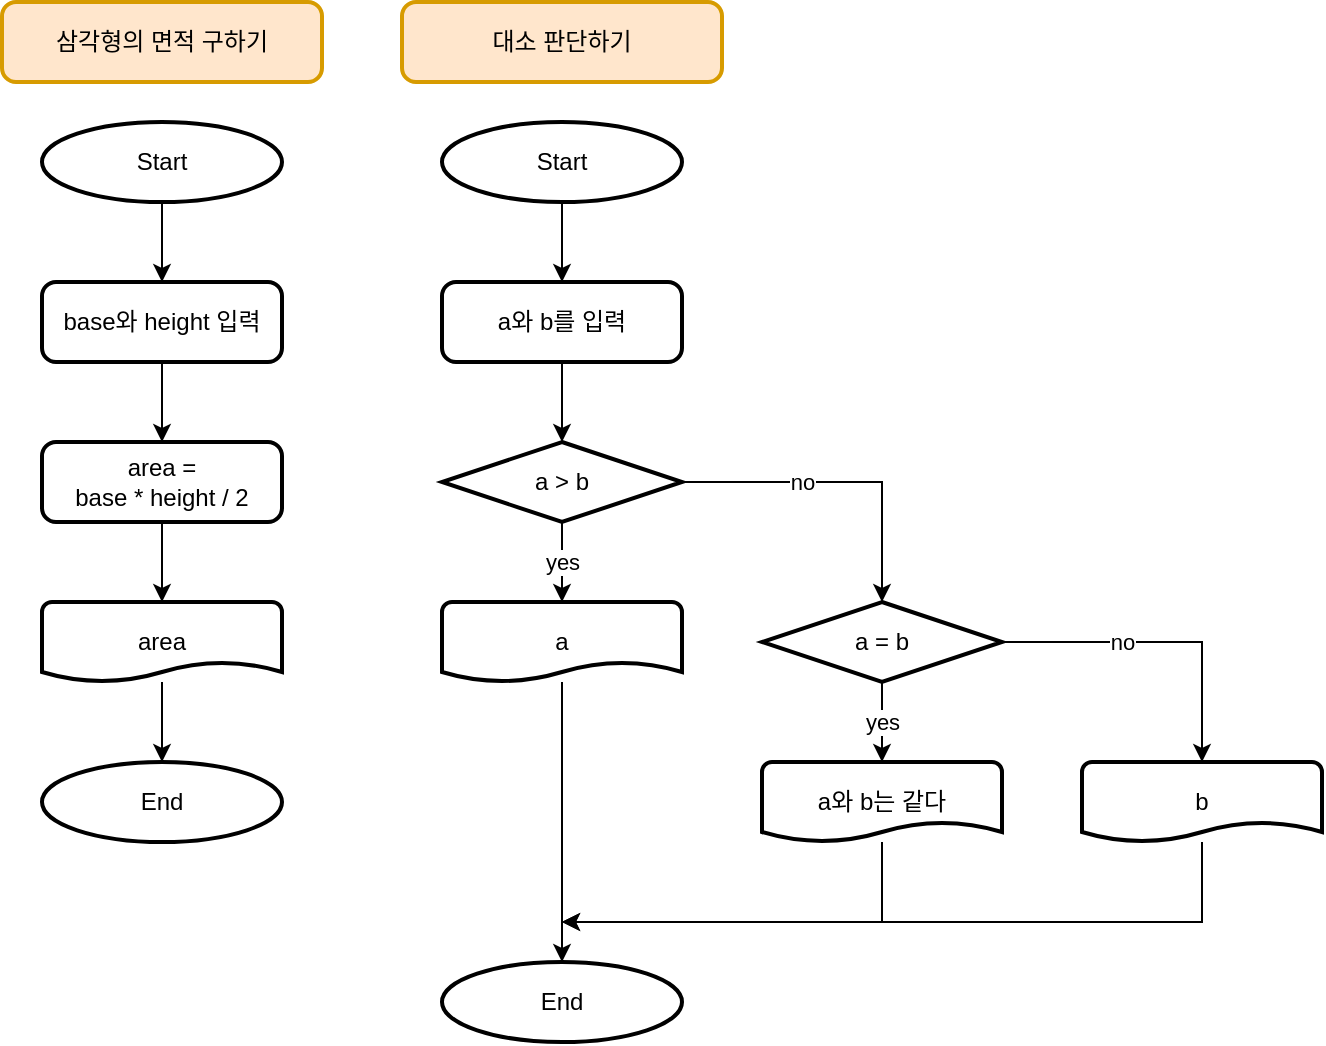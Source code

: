 <mxfile version="16.4.0" type="device"><diagram id="ikv_pizdSN_IWRKthlpQ" name="페이지-1"><mxGraphModel dx="1038" dy="649" grid="1" gridSize="10" guides="1" tooltips="1" connect="1" arrows="1" fold="1" page="1" pageScale="1" pageWidth="827" pageHeight="1169" math="0" shadow="0"><root><mxCell id="0"/><mxCell id="1" parent="0"/><mxCell id="CyukulispctjVeJ3w0-Y-6" style="edgeStyle=orthogonalEdgeStyle;rounded=0;orthogonalLoop=1;jettySize=auto;html=1;entryX=0.5;entryY=0;entryDx=0;entryDy=0;" edge="1" parent="1" source="CyukulispctjVeJ3w0-Y-1" target="CyukulispctjVeJ3w0-Y-3"><mxGeometry relative="1" as="geometry"/></mxCell><mxCell id="CyukulispctjVeJ3w0-Y-1" value="Start" style="strokeWidth=2;html=1;shape=mxgraph.flowchart.start_2;whiteSpace=wrap;" vertex="1" parent="1"><mxGeometry x="40" y="80" width="120" height="40" as="geometry"/></mxCell><mxCell id="CyukulispctjVeJ3w0-Y-2" value="End" style="strokeWidth=2;html=1;shape=mxgraph.flowchart.start_2;whiteSpace=wrap;" vertex="1" parent="1"><mxGeometry x="40" y="400" width="120" height="40" as="geometry"/></mxCell><mxCell id="CyukulispctjVeJ3w0-Y-7" style="edgeStyle=orthogonalEdgeStyle;rounded=0;orthogonalLoop=1;jettySize=auto;html=1;entryX=0.5;entryY=0;entryDx=0;entryDy=0;" edge="1" parent="1" source="CyukulispctjVeJ3w0-Y-3" target="CyukulispctjVeJ3w0-Y-4"><mxGeometry relative="1" as="geometry"/></mxCell><mxCell id="CyukulispctjVeJ3w0-Y-3" value="base와 height 입력" style="rounded=1;whiteSpace=wrap;html=1;absoluteArcSize=1;arcSize=14;strokeWidth=2;" vertex="1" parent="1"><mxGeometry x="40" y="160" width="120" height="40" as="geometry"/></mxCell><mxCell id="CyukulispctjVeJ3w0-Y-8" style="edgeStyle=orthogonalEdgeStyle;rounded=0;orthogonalLoop=1;jettySize=auto;html=1;entryX=0.5;entryY=0;entryDx=0;entryDy=0;entryPerimeter=0;" edge="1" parent="1" source="CyukulispctjVeJ3w0-Y-4" target="CyukulispctjVeJ3w0-Y-5"><mxGeometry relative="1" as="geometry"/></mxCell><mxCell id="CyukulispctjVeJ3w0-Y-4" value="area = &lt;br&gt;base * height / 2" style="rounded=1;whiteSpace=wrap;html=1;absoluteArcSize=1;arcSize=14;strokeWidth=2;" vertex="1" parent="1"><mxGeometry x="40" y="240" width="120" height="40" as="geometry"/></mxCell><mxCell id="CyukulispctjVeJ3w0-Y-9" style="edgeStyle=orthogonalEdgeStyle;rounded=0;orthogonalLoop=1;jettySize=auto;html=1;entryX=0.5;entryY=0;entryDx=0;entryDy=0;entryPerimeter=0;" edge="1" parent="1" source="CyukulispctjVeJ3w0-Y-5" target="CyukulispctjVeJ3w0-Y-2"><mxGeometry relative="1" as="geometry"/></mxCell><mxCell id="CyukulispctjVeJ3w0-Y-5" value="area" style="strokeWidth=2;html=1;shape=mxgraph.flowchart.document2;whiteSpace=wrap;size=0.25;" vertex="1" parent="1"><mxGeometry x="40" y="320" width="120" height="40" as="geometry"/></mxCell><mxCell id="CyukulispctjVeJ3w0-Y-10" value="삼각형의 면적 구하기" style="rounded=1;whiteSpace=wrap;html=1;absoluteArcSize=1;arcSize=14;strokeWidth=2;fillColor=#ffe6cc;strokeColor=#d79b00;" vertex="1" parent="1"><mxGeometry x="20" y="20" width="160" height="40" as="geometry"/></mxCell><mxCell id="CyukulispctjVeJ3w0-Y-15" style="edgeStyle=orthogonalEdgeStyle;rounded=0;orthogonalLoop=1;jettySize=auto;html=1;entryX=0.5;entryY=0;entryDx=0;entryDy=0;" edge="1" parent="1" source="CyukulispctjVeJ3w0-Y-11" target="CyukulispctjVeJ3w0-Y-12"><mxGeometry relative="1" as="geometry"/></mxCell><mxCell id="CyukulispctjVeJ3w0-Y-11" value="Start" style="strokeWidth=2;html=1;shape=mxgraph.flowchart.start_2;whiteSpace=wrap;" vertex="1" parent="1"><mxGeometry x="240" y="80" width="120" height="40" as="geometry"/></mxCell><mxCell id="CyukulispctjVeJ3w0-Y-16" style="edgeStyle=orthogonalEdgeStyle;rounded=0;orthogonalLoop=1;jettySize=auto;html=1;entryX=0.5;entryY=0;entryDx=0;entryDy=0;entryPerimeter=0;" edge="1" parent="1" source="CyukulispctjVeJ3w0-Y-12" target="CyukulispctjVeJ3w0-Y-13"><mxGeometry relative="1" as="geometry"/></mxCell><mxCell id="CyukulispctjVeJ3w0-Y-12" value="a와 b를 입력" style="rounded=1;whiteSpace=wrap;html=1;absoluteArcSize=1;arcSize=14;strokeWidth=2;" vertex="1" parent="1"><mxGeometry x="240" y="160" width="120" height="40" as="geometry"/></mxCell><mxCell id="CyukulispctjVeJ3w0-Y-17" value="yes" style="edgeStyle=orthogonalEdgeStyle;rounded=0;orthogonalLoop=1;jettySize=auto;html=1;entryX=0.5;entryY=0;entryDx=0;entryDy=0;entryPerimeter=0;" edge="1" parent="1" source="CyukulispctjVeJ3w0-Y-13" target="CyukulispctjVeJ3w0-Y-14"><mxGeometry relative="1" as="geometry"/></mxCell><mxCell id="CyukulispctjVeJ3w0-Y-21" value="no" style="edgeStyle=orthogonalEdgeStyle;rounded=0;orthogonalLoop=1;jettySize=auto;html=1;entryX=0.5;entryY=0;entryDx=0;entryDy=0;entryPerimeter=0;" edge="1" parent="1" source="CyukulispctjVeJ3w0-Y-13" target="CyukulispctjVeJ3w0-Y-18"><mxGeometry x="-0.25" relative="1" as="geometry"><mxPoint as="offset"/></mxGeometry></mxCell><mxCell id="CyukulispctjVeJ3w0-Y-13" value="a &amp;gt; b" style="strokeWidth=2;html=1;shape=mxgraph.flowchart.decision;whiteSpace=wrap;" vertex="1" parent="1"><mxGeometry x="240" y="240" width="120" height="40" as="geometry"/></mxCell><mxCell id="CyukulispctjVeJ3w0-Y-25" style="edgeStyle=orthogonalEdgeStyle;rounded=0;orthogonalLoop=1;jettySize=auto;html=1;entryX=0.5;entryY=0;entryDx=0;entryDy=0;entryPerimeter=0;" edge="1" parent="1" source="CyukulispctjVeJ3w0-Y-14" target="CyukulispctjVeJ3w0-Y-24"><mxGeometry relative="1" as="geometry"/></mxCell><mxCell id="CyukulispctjVeJ3w0-Y-14" value="a" style="strokeWidth=2;html=1;shape=mxgraph.flowchart.document2;whiteSpace=wrap;size=0.25;" vertex="1" parent="1"><mxGeometry x="240" y="320" width="120" height="40" as="geometry"/></mxCell><mxCell id="CyukulispctjVeJ3w0-Y-22" value="yes" style="edgeStyle=orthogonalEdgeStyle;rounded=0;orthogonalLoop=1;jettySize=auto;html=1;entryX=0.5;entryY=0;entryDx=0;entryDy=0;entryPerimeter=0;" edge="1" parent="1" source="CyukulispctjVeJ3w0-Y-18" target="CyukulispctjVeJ3w0-Y-19"><mxGeometry relative="1" as="geometry"/></mxCell><mxCell id="CyukulispctjVeJ3w0-Y-23" value="no" style="edgeStyle=orthogonalEdgeStyle;rounded=0;orthogonalLoop=1;jettySize=auto;html=1;entryX=0.5;entryY=0;entryDx=0;entryDy=0;entryPerimeter=0;" edge="1" parent="1" source="CyukulispctjVeJ3w0-Y-18" target="CyukulispctjVeJ3w0-Y-20"><mxGeometry x="-0.25" relative="1" as="geometry"><mxPoint as="offset"/></mxGeometry></mxCell><mxCell id="CyukulispctjVeJ3w0-Y-18" value="a = b" style="strokeWidth=2;html=1;shape=mxgraph.flowchart.decision;whiteSpace=wrap;" vertex="1" parent="1"><mxGeometry x="400" y="320" width="120" height="40" as="geometry"/></mxCell><mxCell id="CyukulispctjVeJ3w0-Y-26" style="edgeStyle=orthogonalEdgeStyle;rounded=0;orthogonalLoop=1;jettySize=auto;html=1;" edge="1" parent="1" source="CyukulispctjVeJ3w0-Y-19"><mxGeometry relative="1" as="geometry"><mxPoint x="300" y="480" as="targetPoint"/><Array as="points"><mxPoint x="460" y="480"/></Array></mxGeometry></mxCell><mxCell id="CyukulispctjVeJ3w0-Y-19" value="a와 b는 같다" style="strokeWidth=2;html=1;shape=mxgraph.flowchart.document2;whiteSpace=wrap;size=0.25;" vertex="1" parent="1"><mxGeometry x="400" y="400" width="120" height="40" as="geometry"/></mxCell><mxCell id="CyukulispctjVeJ3w0-Y-27" style="edgeStyle=orthogonalEdgeStyle;rounded=0;orthogonalLoop=1;jettySize=auto;html=1;" edge="1" parent="1" source="CyukulispctjVeJ3w0-Y-20"><mxGeometry relative="1" as="geometry"><mxPoint x="300" y="480" as="targetPoint"/><Array as="points"><mxPoint x="620" y="480"/></Array></mxGeometry></mxCell><mxCell id="CyukulispctjVeJ3w0-Y-20" value="b" style="strokeWidth=2;html=1;shape=mxgraph.flowchart.document2;whiteSpace=wrap;size=0.25;" vertex="1" parent="1"><mxGeometry x="560" y="400" width="120" height="40" as="geometry"/></mxCell><mxCell id="CyukulispctjVeJ3w0-Y-24" value="End" style="strokeWidth=2;html=1;shape=mxgraph.flowchart.start_2;whiteSpace=wrap;" vertex="1" parent="1"><mxGeometry x="240" y="500" width="120" height="40" as="geometry"/></mxCell><mxCell id="CyukulispctjVeJ3w0-Y-28" value="대소 판단하기" style="rounded=1;whiteSpace=wrap;html=1;absoluteArcSize=1;arcSize=14;strokeWidth=2;fillColor=#ffe6cc;strokeColor=#d79b00;" vertex="1" parent="1"><mxGeometry x="220" y="20" width="160" height="40" as="geometry"/></mxCell></root></mxGraphModel></diagram></mxfile>